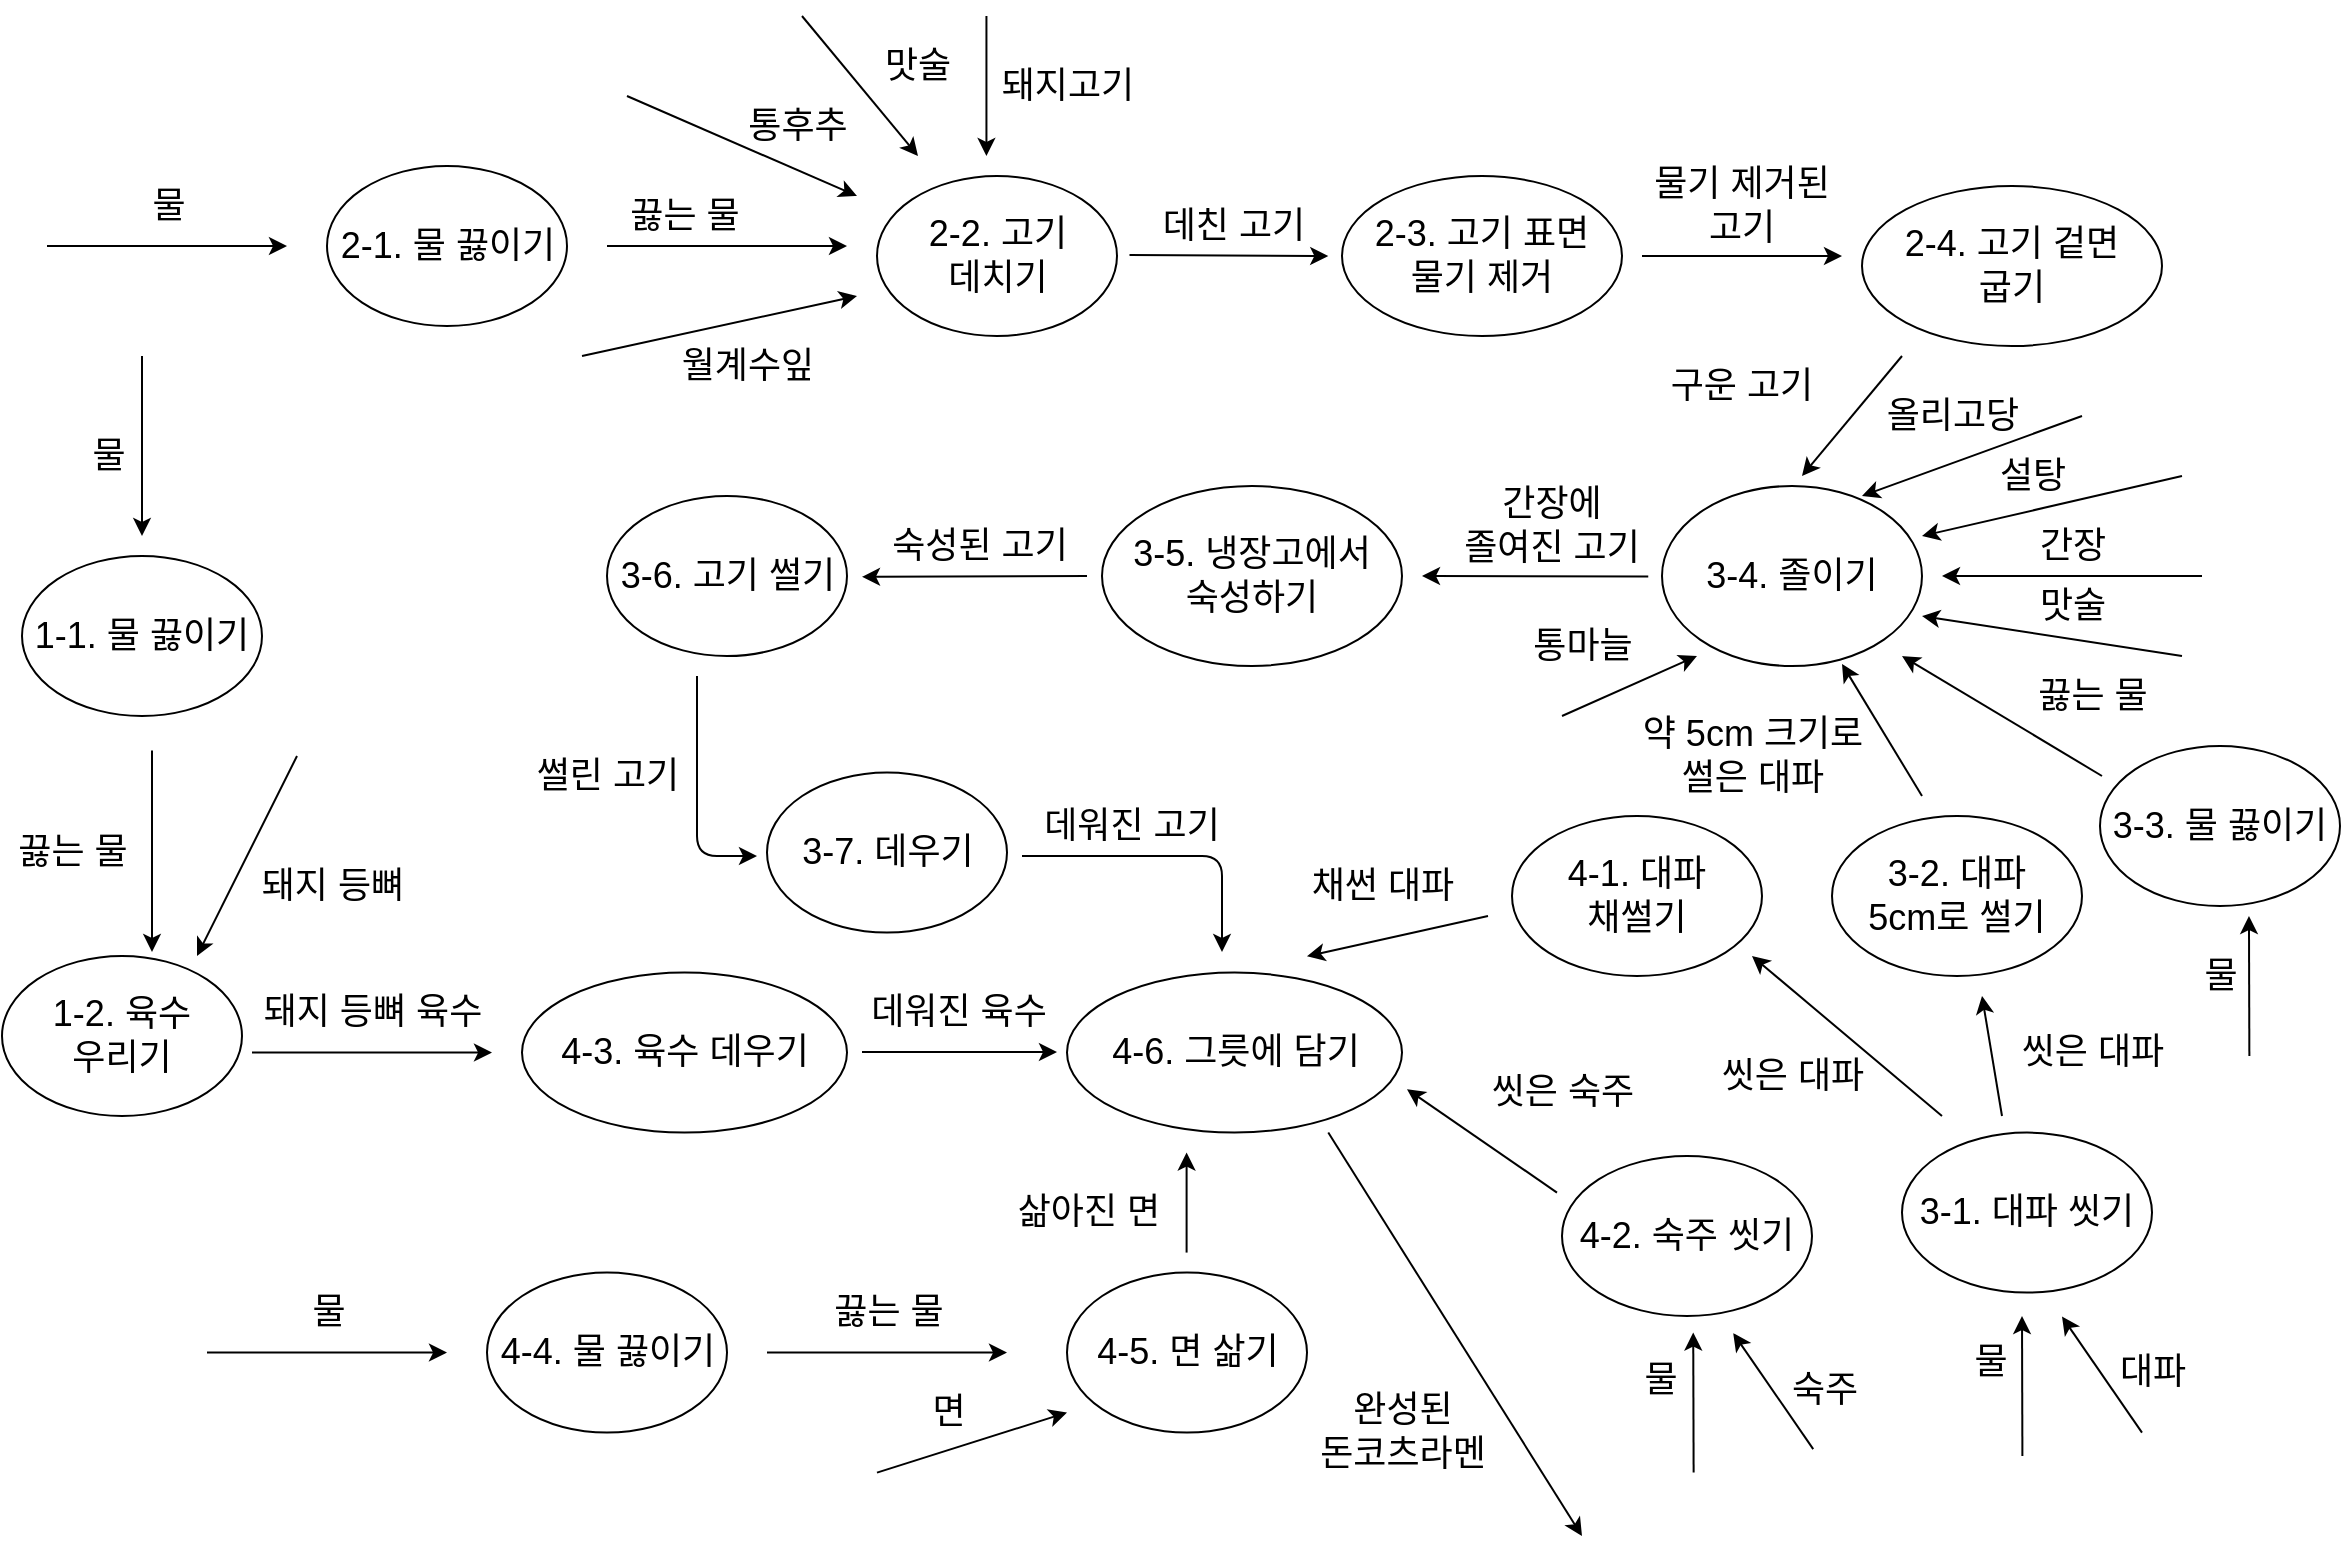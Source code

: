 <mxfile version="15.3.1" type="github">
  <diagram id="KtU2aRdOKYF484g9giqT" name="Page-1">
    <mxGraphModel dx="2483" dy="965" grid="1" gridSize="10" guides="1" tooltips="1" connect="1" arrows="1" fold="1" page="1" pageScale="1" pageWidth="1169" pageHeight="827" math="0" shadow="0">
      <root>
        <mxCell id="0" />
        <mxCell id="1" parent="0" />
        <mxCell id="4ka4wmr6u2VwpcD3s4QF-1" value="&lt;font style=&quot;font-size: 18px&quot;&gt;2-2. 고기 &lt;br&gt;데치기&lt;/font&gt;" style="ellipse;whiteSpace=wrap;html=1;" vertex="1" parent="1">
          <mxGeometry x="437.5" y="100" width="120" height="80" as="geometry" />
        </mxCell>
        <mxCell id="4ka4wmr6u2VwpcD3s4QF-2" value="&lt;font style=&quot;font-size: 18px&quot;&gt;돼지고기&lt;br&gt;&lt;/font&gt;" style="text;html=1;strokeColor=none;fillColor=none;align=center;verticalAlign=middle;whiteSpace=wrap;rounded=0;" vertex="1" parent="1">
          <mxGeometry x="492.5" y="40" width="80" height="30" as="geometry" />
        </mxCell>
        <mxCell id="4ka4wmr6u2VwpcD3s4QF-3" value="" style="endArrow=classic;html=1;" edge="1" parent="1">
          <mxGeometry width="50" height="50" relative="1" as="geometry">
            <mxPoint x="492.22" y="20" as="sourcePoint" />
            <mxPoint x="492.22" y="90" as="targetPoint" />
          </mxGeometry>
        </mxCell>
        <mxCell id="4ka4wmr6u2VwpcD3s4QF-4" value="&lt;font style=&quot;font-size: 18px&quot;&gt;2-3. 고기 표면&lt;br&gt;물기 제거&lt;br&gt;&lt;/font&gt;" style="ellipse;whiteSpace=wrap;html=1;" vertex="1" parent="1">
          <mxGeometry x="670" y="100" width="140" height="80" as="geometry" />
        </mxCell>
        <mxCell id="4ka4wmr6u2VwpcD3s4QF-8" value="&lt;font style=&quot;font-size: 18px&quot;&gt;구운 고기&lt;br&gt;&lt;/font&gt;" style="text;html=1;strokeColor=none;fillColor=none;align=center;verticalAlign=middle;whiteSpace=wrap;rounded=0;" vertex="1" parent="1">
          <mxGeometry x="790" y="190" width="160" height="30" as="geometry" />
        </mxCell>
        <mxCell id="4ka4wmr6u2VwpcD3s4QF-9" value="" style="endArrow=classic;html=1;" edge="1" parent="1">
          <mxGeometry width="50" height="50" relative="1" as="geometry">
            <mxPoint x="950" y="190" as="sourcePoint" />
            <mxPoint x="900" y="250" as="targetPoint" />
            <Array as="points" />
          </mxGeometry>
        </mxCell>
        <mxCell id="4ka4wmr6u2VwpcD3s4QF-10" value="&lt;span style=&quot;font-size: 18px&quot;&gt;3-5. 냉장고에서&lt;br&gt;숙성하기&lt;/span&gt;" style="ellipse;whiteSpace=wrap;html=1;" vertex="1" parent="1">
          <mxGeometry x="550" y="255" width="150" height="90" as="geometry" />
        </mxCell>
        <mxCell id="4ka4wmr6u2VwpcD3s4QF-13" value="&lt;font style=&quot;font-size: 18px&quot;&gt;3-4.&amp;nbsp;졸이기&lt;/font&gt;" style="ellipse;whiteSpace=wrap;html=1;" vertex="1" parent="1">
          <mxGeometry x="830" y="255" width="130" height="90" as="geometry" />
        </mxCell>
        <mxCell id="4ka4wmr6u2VwpcD3s4QF-14" value="&lt;font style=&quot;font-size: 18px&quot;&gt;간장에 &lt;br&gt;졸여진 고기&lt;br&gt;&lt;/font&gt;" style="text;html=1;strokeColor=none;fillColor=none;align=center;verticalAlign=middle;whiteSpace=wrap;rounded=0;" vertex="1" parent="1">
          <mxGeometry x="725" y="260" width="100" height="30" as="geometry" />
        </mxCell>
        <mxCell id="4ka4wmr6u2VwpcD3s4QF-15" value="" style="endArrow=classic;html=1;" edge="1" parent="1">
          <mxGeometry width="50" height="50" relative="1" as="geometry">
            <mxPoint x="823.13" y="300.29" as="sourcePoint" />
            <mxPoint x="710" y="300" as="targetPoint" />
          </mxGeometry>
        </mxCell>
        <mxCell id="4ka4wmr6u2VwpcD3s4QF-19" value="" style="endArrow=classic;html=1;" edge="1" parent="1">
          <mxGeometry width="50" height="50" relative="1" as="geometry">
            <mxPoint x="1100" y="300" as="sourcePoint" />
            <mxPoint x="970" y="300" as="targetPoint" />
          </mxGeometry>
        </mxCell>
        <mxCell id="4ka4wmr6u2VwpcD3s4QF-21" value="" style="endArrow=classic;html=1;" edge="1" parent="1">
          <mxGeometry width="50" height="50" relative="1" as="geometry">
            <mxPoint x="542.5" y="300" as="sourcePoint" />
            <mxPoint x="430" y="300.42" as="targetPoint" />
            <Array as="points" />
          </mxGeometry>
        </mxCell>
        <mxCell id="4ka4wmr6u2VwpcD3s4QF-23" value="&lt;font style=&quot;font-size: 18px&quot;&gt;숙성된 고기&lt;br&gt;&lt;/font&gt;" style="text;html=1;strokeColor=none;fillColor=none;align=center;verticalAlign=middle;whiteSpace=wrap;rounded=0;" vertex="1" parent="1">
          <mxGeometry x="409.38" y="269.5" width="160" height="30" as="geometry" />
        </mxCell>
        <mxCell id="4ka4wmr6u2VwpcD3s4QF-24" value="&lt;span style=&quot;font-size: 18px&quot;&gt;3-7. 데우기&lt;br&gt;&lt;/span&gt;" style="ellipse;whiteSpace=wrap;html=1;" vertex="1" parent="1">
          <mxGeometry x="382.5" y="398.29" width="120" height="80" as="geometry" />
        </mxCell>
        <mxCell id="4ka4wmr6u2VwpcD3s4QF-25" value="&lt;font style=&quot;font-size: 18px&quot;&gt;데워진 고기&lt;br&gt;&lt;/font&gt;" style="text;html=1;strokeColor=none;fillColor=none;align=center;verticalAlign=middle;whiteSpace=wrap;rounded=0;" vertex="1" parent="1">
          <mxGeometry x="510" y="410" width="110" height="30" as="geometry" />
        </mxCell>
        <mxCell id="4ka4wmr6u2VwpcD3s4QF-26" value="" style="endArrow=classic;html=1;" edge="1" parent="1">
          <mxGeometry width="50" height="50" relative="1" as="geometry">
            <mxPoint x="510" y="440" as="sourcePoint" />
            <mxPoint x="610" y="488" as="targetPoint" />
            <Array as="points">
              <mxPoint x="610" y="440" />
            </Array>
          </mxGeometry>
        </mxCell>
        <mxCell id="4ka4wmr6u2VwpcD3s4QF-27" value="" style="endArrow=classic;html=1;" edge="1" parent="1">
          <mxGeometry width="50" height="50" relative="1" as="geometry">
            <mxPoint x="312.5" y="60" as="sourcePoint" />
            <mxPoint x="427.5" y="110" as="targetPoint" />
          </mxGeometry>
        </mxCell>
        <mxCell id="4ka4wmr6u2VwpcD3s4QF-28" value="&lt;font style=&quot;font-size: 18px&quot;&gt;통후추&lt;/font&gt;" style="text;html=1;strokeColor=none;fillColor=none;align=center;verticalAlign=middle;whiteSpace=wrap;rounded=0;" vertex="1" parent="1">
          <mxGeometry x="362.5" y="60" width="70" height="30" as="geometry" />
        </mxCell>
        <mxCell id="4ka4wmr6u2VwpcD3s4QF-29" value="" style="endArrow=classic;html=1;" edge="1" parent="1">
          <mxGeometry width="50" height="50" relative="1" as="geometry">
            <mxPoint x="290" y="190" as="sourcePoint" />
            <mxPoint x="427.5" y="160" as="targetPoint" />
          </mxGeometry>
        </mxCell>
        <mxCell id="4ka4wmr6u2VwpcD3s4QF-30" value="&lt;font style=&quot;font-size: 18px&quot;&gt;월계수잎&lt;/font&gt;" style="text;html=1;strokeColor=none;fillColor=none;align=center;verticalAlign=middle;whiteSpace=wrap;rounded=0;" vertex="1" parent="1">
          <mxGeometry x="327.5" y="180" width="90" height="30" as="geometry" />
        </mxCell>
        <mxCell id="4ka4wmr6u2VwpcD3s4QF-31" value="" style="endArrow=classic;html=1;" edge="1" parent="1">
          <mxGeometry width="50" height="50" relative="1" as="geometry">
            <mxPoint x="400" y="20" as="sourcePoint" />
            <mxPoint x="458" y="90" as="targetPoint" />
          </mxGeometry>
        </mxCell>
        <mxCell id="4ka4wmr6u2VwpcD3s4QF-32" value="&lt;font style=&quot;font-size: 18px&quot;&gt;맛술&lt;/font&gt;" style="text;html=1;strokeColor=none;fillColor=none;align=center;verticalAlign=middle;whiteSpace=wrap;rounded=0;" vertex="1" parent="1">
          <mxGeometry x="422.5" y="30" width="70" height="30" as="geometry" />
        </mxCell>
        <mxCell id="4ka4wmr6u2VwpcD3s4QF-33" value="&lt;font style=&quot;font-size: 18px&quot;&gt;간장&lt;/font&gt;" style="text;html=1;align=center;verticalAlign=middle;resizable=0;points=[];autosize=1;strokeColor=none;fillColor=none;" vertex="1" parent="1">
          <mxGeometry x="1010" y="274.5" width="50" height="20" as="geometry" />
        </mxCell>
        <mxCell id="4ka4wmr6u2VwpcD3s4QF-34" value="" style="endArrow=classic;html=1;" edge="1" parent="1">
          <mxGeometry width="50" height="50" relative="1" as="geometry">
            <mxPoint x="1090" y="340" as="sourcePoint" />
            <mxPoint x="960" y="320" as="targetPoint" />
          </mxGeometry>
        </mxCell>
        <mxCell id="4ka4wmr6u2VwpcD3s4QF-35" value="&lt;font style=&quot;font-size: 18px&quot;&gt;맛술&lt;/font&gt;" style="text;html=1;align=center;verticalAlign=middle;resizable=0;points=[];autosize=1;strokeColor=none;fillColor=none;" vertex="1" parent="1">
          <mxGeometry x="1010" y="304.5" width="50" height="20" as="geometry" />
        </mxCell>
        <mxCell id="4ka4wmr6u2VwpcD3s4QF-36" value="" style="endArrow=classic;html=1;" edge="1" parent="1">
          <mxGeometry width="50" height="50" relative="1" as="geometry">
            <mxPoint x="1050" y="400" as="sourcePoint" />
            <mxPoint x="950" y="340" as="targetPoint" />
          </mxGeometry>
        </mxCell>
        <mxCell id="4ka4wmr6u2VwpcD3s4QF-37" value="&lt;font style=&quot;font-size: 18px&quot;&gt;끓는 물&lt;/font&gt;" style="text;html=1;align=center;verticalAlign=middle;resizable=0;points=[];autosize=1;strokeColor=none;fillColor=none;" vertex="1" parent="1">
          <mxGeometry x="1010" y="350" width="70" height="20" as="geometry" />
        </mxCell>
        <mxCell id="4ka4wmr6u2VwpcD3s4QF-41" value="&lt;font style=&quot;font-size: 18px&quot;&gt;올리고당&lt;/font&gt;" style="text;html=1;align=center;verticalAlign=middle;resizable=0;points=[];autosize=1;strokeColor=none;fillColor=none;" vertex="1" parent="1">
          <mxGeometry x="930" y="210" width="90" height="20" as="geometry" />
        </mxCell>
        <mxCell id="4ka4wmr6u2VwpcD3s4QF-42" value="" style="endArrow=classic;html=1;" edge="1" parent="1">
          <mxGeometry width="50" height="50" relative="1" as="geometry">
            <mxPoint x="1090" y="250" as="sourcePoint" />
            <mxPoint x="960" y="280" as="targetPoint" />
          </mxGeometry>
        </mxCell>
        <mxCell id="4ka4wmr6u2VwpcD3s4QF-43" value="&lt;font style=&quot;font-size: 18px&quot;&gt;설탕&lt;/font&gt;" style="text;html=1;align=center;verticalAlign=middle;resizable=0;points=[];autosize=1;strokeColor=none;fillColor=none;" vertex="1" parent="1">
          <mxGeometry x="990" y="240" width="50" height="20" as="geometry" />
        </mxCell>
        <mxCell id="4ka4wmr6u2VwpcD3s4QF-44" value="" style="endArrow=classic;html=1;" edge="1" parent="1">
          <mxGeometry width="50" height="50" relative="1" as="geometry">
            <mxPoint x="960" y="410" as="sourcePoint" />
            <mxPoint x="920" y="344" as="targetPoint" />
          </mxGeometry>
        </mxCell>
        <mxCell id="4ka4wmr6u2VwpcD3s4QF-46" value="" style="endArrow=classic;html=1;" edge="1" parent="1">
          <mxGeometry width="50" height="50" relative="1" as="geometry">
            <mxPoint x="102.5" y="688.29" as="sourcePoint" />
            <mxPoint x="222.5" y="688.29" as="targetPoint" />
          </mxGeometry>
        </mxCell>
        <mxCell id="4ka4wmr6u2VwpcD3s4QF-47" value="&lt;font style=&quot;font-size: 18px&quot;&gt;물&lt;/font&gt;" style="text;html=1;align=center;verticalAlign=middle;resizable=0;points=[];autosize=1;strokeColor=none;fillColor=none;" vertex="1" parent="1">
          <mxGeometry x="147.5" y="658.29" width="30" height="20" as="geometry" />
        </mxCell>
        <mxCell id="4ka4wmr6u2VwpcD3s4QF-48" value="&lt;span style=&quot;font-size: 18px&quot;&gt;4-4. 물 끓이기&lt;br&gt;&lt;/span&gt;" style="ellipse;whiteSpace=wrap;html=1;" vertex="1" parent="1">
          <mxGeometry x="242.5" y="648.29" width="120" height="80" as="geometry" />
        </mxCell>
        <mxCell id="4ka4wmr6u2VwpcD3s4QF-49" value="" style="endArrow=classic;html=1;" edge="1" parent="1">
          <mxGeometry width="50" height="50" relative="1" as="geometry">
            <mxPoint x="382.5" y="688.29" as="sourcePoint" />
            <mxPoint x="502.5" y="688.29" as="targetPoint" />
          </mxGeometry>
        </mxCell>
        <mxCell id="4ka4wmr6u2VwpcD3s4QF-50" value="&lt;font style=&quot;font-size: 18px&quot;&gt;끓는 물&lt;/font&gt;" style="text;html=1;align=center;verticalAlign=middle;resizable=0;points=[];autosize=1;strokeColor=none;fillColor=none;" vertex="1" parent="1">
          <mxGeometry x="407.5" y="658.29" width="70" height="20" as="geometry" />
        </mxCell>
        <mxCell id="4ka4wmr6u2VwpcD3s4QF-51" value="&lt;span style=&quot;font-size: 18px&quot;&gt;4-5. 면 삶기&lt;br&gt;&lt;/span&gt;" style="ellipse;whiteSpace=wrap;html=1;" vertex="1" parent="1">
          <mxGeometry x="532.5" y="648.29" width="120" height="80" as="geometry" />
        </mxCell>
        <mxCell id="4ka4wmr6u2VwpcD3s4QF-52" value="" style="endArrow=classic;html=1;" edge="1" parent="1">
          <mxGeometry width="50" height="50" relative="1" as="geometry">
            <mxPoint x="125" y="538.29" as="sourcePoint" />
            <mxPoint x="245" y="538.29" as="targetPoint" />
          </mxGeometry>
        </mxCell>
        <mxCell id="4ka4wmr6u2VwpcD3s4QF-53" value="&lt;font style=&quot;font-size: 18px&quot;&gt;돼지 등뼈 육수&lt;/font&gt;" style="text;html=1;align=center;verticalAlign=middle;resizable=0;points=[];autosize=1;strokeColor=none;fillColor=none;" vertex="1" parent="1">
          <mxGeometry x="120" y="508.29" width="130" height="20" as="geometry" />
        </mxCell>
        <mxCell id="4ka4wmr6u2VwpcD3s4QF-54" value="&lt;span style=&quot;font-size: 18px&quot;&gt;4-3. 육수 데우기&lt;br&gt;&lt;/span&gt;" style="ellipse;whiteSpace=wrap;html=1;" vertex="1" parent="1">
          <mxGeometry x="260" y="498.29" width="162.5" height="80" as="geometry" />
        </mxCell>
        <mxCell id="4ka4wmr6u2VwpcD3s4QF-55" value="" style="endArrow=classic;html=1;" edge="1" parent="1">
          <mxGeometry width="50" height="50" relative="1" as="geometry">
            <mxPoint x="430" y="538" as="sourcePoint" />
            <mxPoint x="527.5" y="538.0" as="targetPoint" />
          </mxGeometry>
        </mxCell>
        <mxCell id="4ka4wmr6u2VwpcD3s4QF-56" value="&lt;font style=&quot;font-size: 18px&quot;&gt;데워진 육수&lt;/font&gt;" style="text;html=1;align=center;verticalAlign=middle;resizable=0;points=[];autosize=1;strokeColor=none;fillColor=none;" vertex="1" parent="1">
          <mxGeometry x="422.5" y="508.29" width="110" height="20" as="geometry" />
        </mxCell>
        <mxCell id="4ka4wmr6u2VwpcD3s4QF-58" value="&lt;span style=&quot;font-size: 18px&quot;&gt;4-6. 그릇에 담기&lt;br&gt;&lt;/span&gt;" style="ellipse;whiteSpace=wrap;html=1;" vertex="1" parent="1">
          <mxGeometry x="532.5" y="498.29" width="167.5" height="80" as="geometry" />
        </mxCell>
        <mxCell id="4ka4wmr6u2VwpcD3s4QF-60" value="" style="endArrow=classic;html=1;" edge="1" parent="1">
          <mxGeometry width="50" height="50" relative="1" as="geometry">
            <mxPoint x="592.3" y="638.29" as="sourcePoint" />
            <mxPoint x="592.3" y="588.29" as="targetPoint" />
          </mxGeometry>
        </mxCell>
        <mxCell id="4ka4wmr6u2VwpcD3s4QF-61" value="&lt;font style=&quot;font-size: 18px&quot;&gt;삶아진 면&lt;/font&gt;" style="text;html=1;align=center;verticalAlign=middle;resizable=0;points=[];autosize=1;strokeColor=none;fillColor=none;" vertex="1" parent="1">
          <mxGeometry x="497.5" y="608.29" width="90" height="20" as="geometry" />
        </mxCell>
        <mxCell id="4ka4wmr6u2VwpcD3s4QF-62" value="" style="endArrow=classic;html=1;" edge="1" parent="1">
          <mxGeometry width="50" height="50" relative="1" as="geometry">
            <mxPoint x="437.5" y="748.29" as="sourcePoint" />
            <mxPoint x="532.5" y="718.29" as="targetPoint" />
          </mxGeometry>
        </mxCell>
        <mxCell id="4ka4wmr6u2VwpcD3s4QF-63" value="&lt;font style=&quot;font-size: 18px&quot;&gt;면&lt;/font&gt;" style="text;html=1;align=center;verticalAlign=middle;resizable=0;points=[];autosize=1;strokeColor=none;fillColor=none;" vertex="1" parent="1">
          <mxGeometry x="457.5" y="708.29" width="30" height="20" as="geometry" />
        </mxCell>
        <mxCell id="4ka4wmr6u2VwpcD3s4QF-65" value="" style="endArrow=classic;html=1;" edge="1" parent="1">
          <mxGeometry width="50" height="50" relative="1" as="geometry">
            <mxPoint x="22.5" y="135" as="sourcePoint" />
            <mxPoint x="142.5" y="135" as="targetPoint" />
          </mxGeometry>
        </mxCell>
        <mxCell id="4ka4wmr6u2VwpcD3s4QF-66" value="&lt;font style=&quot;font-size: 18px&quot;&gt;물&lt;/font&gt;" style="text;html=1;align=center;verticalAlign=middle;resizable=0;points=[];autosize=1;strokeColor=none;fillColor=none;" vertex="1" parent="1">
          <mxGeometry x="67.5" y="105" width="30" height="20" as="geometry" />
        </mxCell>
        <mxCell id="4ka4wmr6u2VwpcD3s4QF-67" value="&lt;span style=&quot;font-size: 18px&quot;&gt;2-1. 물 끓이기&lt;br&gt;&lt;/span&gt;" style="ellipse;whiteSpace=wrap;html=1;" vertex="1" parent="1">
          <mxGeometry x="162.5" y="95" width="120" height="80" as="geometry" />
        </mxCell>
        <mxCell id="4ka4wmr6u2VwpcD3s4QF-68" value="" style="endArrow=classic;html=1;" edge="1" parent="1">
          <mxGeometry width="50" height="50" relative="1" as="geometry">
            <mxPoint x="302.5" y="135" as="sourcePoint" />
            <mxPoint x="422.5" y="135" as="targetPoint" />
          </mxGeometry>
        </mxCell>
        <mxCell id="4ka4wmr6u2VwpcD3s4QF-69" value="&lt;font style=&quot;font-size: 18px&quot;&gt;끓는 물&lt;/font&gt;" style="text;html=1;align=center;verticalAlign=middle;resizable=0;points=[];autosize=1;strokeColor=none;fillColor=none;" vertex="1" parent="1">
          <mxGeometry x="306.25" y="110" width="70" height="20" as="geometry" />
        </mxCell>
        <mxCell id="4ka4wmr6u2VwpcD3s4QF-73" value="" style="endArrow=classic;html=1;" edge="1" parent="1">
          <mxGeometry width="50" height="50" relative="1" as="geometry">
            <mxPoint x="1040" y="220" as="sourcePoint" />
            <mxPoint x="930" y="260" as="targetPoint" />
          </mxGeometry>
        </mxCell>
        <mxCell id="4ka4wmr6u2VwpcD3s4QF-76" value="&lt;span style=&quot;font-size: 18px&quot;&gt;3-3. 물 끓이기&lt;br&gt;&lt;/span&gt;" style="ellipse;whiteSpace=wrap;html=1;" vertex="1" parent="1">
          <mxGeometry x="1049" y="385" width="120" height="80" as="geometry" />
        </mxCell>
        <mxCell id="4ka4wmr6u2VwpcD3s4QF-77" value="" style="endArrow=classic;html=1;" edge="1" parent="1">
          <mxGeometry width="50" height="50" relative="1" as="geometry">
            <mxPoint x="1123.68" y="540" as="sourcePoint" />
            <mxPoint x="1123.48" y="470" as="targetPoint" />
          </mxGeometry>
        </mxCell>
        <mxCell id="4ka4wmr6u2VwpcD3s4QF-78" value="&lt;font style=&quot;font-size: 18px&quot;&gt;물&lt;/font&gt;" style="text;html=1;align=center;verticalAlign=middle;resizable=0;points=[];autosize=1;strokeColor=none;fillColor=none;" vertex="1" parent="1">
          <mxGeometry x="1093.68" y="490" width="30" height="20" as="geometry" />
        </mxCell>
        <mxCell id="4ka4wmr6u2VwpcD3s4QF-79" value="&lt;font style=&quot;font-size: 18px&quot;&gt;물기 제거된 고기&lt;br&gt;&lt;/font&gt;" style="text;html=1;strokeColor=none;fillColor=none;align=center;verticalAlign=middle;whiteSpace=wrap;rounded=0;" vertex="1" parent="1">
          <mxGeometry x="820" y="100" width="100" height="30" as="geometry" />
        </mxCell>
        <mxCell id="4ka4wmr6u2VwpcD3s4QF-80" value="" style="endArrow=classic;html=1;" edge="1" parent="1">
          <mxGeometry width="50" height="50" relative="1" as="geometry">
            <mxPoint x="820" y="140" as="sourcePoint" />
            <mxPoint x="920" y="140" as="targetPoint" />
          </mxGeometry>
        </mxCell>
        <mxCell id="4ka4wmr6u2VwpcD3s4QF-81" value="&lt;font style=&quot;font-size: 18px&quot;&gt;2-4. 고기 겉면&lt;br&gt;굽기&lt;br&gt;&lt;/font&gt;" style="ellipse;whiteSpace=wrap;html=1;" vertex="1" parent="1">
          <mxGeometry x="930" y="105" width="150" height="80" as="geometry" />
        </mxCell>
        <mxCell id="4ka4wmr6u2VwpcD3s4QF-85" value="&lt;span style=&quot;font-size: 18px&quot;&gt;3-1. 대파 씻기&lt;br&gt;&lt;/span&gt;" style="ellipse;whiteSpace=wrap;html=1;" vertex="1" parent="1">
          <mxGeometry x="950" y="578.29" width="125" height="80" as="geometry" />
        </mxCell>
        <mxCell id="4ka4wmr6u2VwpcD3s4QF-86" value="" style="endArrow=classic;html=1;" edge="1" parent="1">
          <mxGeometry width="50" height="50" relative="1" as="geometry">
            <mxPoint x="1000" y="570" as="sourcePoint" />
            <mxPoint x="990" y="510" as="targetPoint" />
          </mxGeometry>
        </mxCell>
        <mxCell id="4ka4wmr6u2VwpcD3s4QF-87" value="&lt;font style=&quot;font-size: 18px&quot;&gt;씻은 대파&lt;/font&gt;" style="text;html=1;align=center;verticalAlign=middle;resizable=0;points=[];autosize=1;strokeColor=none;fillColor=none;" vertex="1" parent="1">
          <mxGeometry x="1000" y="528.29" width="90" height="20" as="geometry" />
        </mxCell>
        <mxCell id="4ka4wmr6u2VwpcD3s4QF-88" value="" style="endArrow=classic;html=1;" edge="1" parent="1">
          <mxGeometry width="50" height="50" relative="1" as="geometry">
            <mxPoint x="780" y="370" as="sourcePoint" />
            <mxPoint x="847.5" y="340" as="targetPoint" />
          </mxGeometry>
        </mxCell>
        <mxCell id="4ka4wmr6u2VwpcD3s4QF-89" value="&lt;font style=&quot;font-size: 18px&quot;&gt;통마늘&lt;/font&gt;" style="text;html=1;align=center;verticalAlign=middle;resizable=0;points=[];autosize=1;strokeColor=none;fillColor=none;" vertex="1" parent="1">
          <mxGeometry x="755" y="325.0" width="70" height="20" as="geometry" />
        </mxCell>
        <mxCell id="4ka4wmr6u2VwpcD3s4QF-91" value="" style="endArrow=classic;html=1;" edge="1" parent="1">
          <mxGeometry width="50" height="50" relative="1" as="geometry">
            <mxPoint x="1070" y="728.29" as="sourcePoint" />
            <mxPoint x="1030" y="670.29" as="targetPoint" />
          </mxGeometry>
        </mxCell>
        <mxCell id="4ka4wmr6u2VwpcD3s4QF-92" value="&lt;font style=&quot;font-size: 18px&quot;&gt;대파&lt;/font&gt;" style="text;html=1;align=center;verticalAlign=middle;resizable=0;points=[];autosize=1;strokeColor=none;fillColor=none;" vertex="1" parent="1">
          <mxGeometry x="1050" y="688.29" width="50" height="20" as="geometry" />
        </mxCell>
        <mxCell id="4ka4wmr6u2VwpcD3s4QF-93" value="" style="endArrow=classic;html=1;" edge="1" parent="1">
          <mxGeometry width="50" height="50" relative="1" as="geometry">
            <mxPoint x="663.13" y="578.29" as="sourcePoint" />
            <mxPoint x="790" y="780" as="targetPoint" />
            <Array as="points" />
          </mxGeometry>
        </mxCell>
        <mxCell id="4ka4wmr6u2VwpcD3s4QF-94" value="&lt;font style=&quot;font-size: 18px&quot;&gt;완성된 &lt;br&gt;돈코츠라멘&lt;/font&gt;" style="text;html=1;align=center;verticalAlign=middle;resizable=0;points=[];autosize=1;strokeColor=none;fillColor=none;" vertex="1" parent="1">
          <mxGeometry x="645" y="708.29" width="110" height="40" as="geometry" />
        </mxCell>
        <mxCell id="4ka4wmr6u2VwpcD3s4QF-95" value="&lt;font style=&quot;font-size: 18px&quot;&gt;데친 고기&lt;br&gt;&lt;/font&gt;" style="text;html=1;strokeColor=none;fillColor=none;align=center;verticalAlign=middle;whiteSpace=wrap;rounded=0;" vertex="1" parent="1">
          <mxGeometry x="569.38" y="110" width="93.75" height="30" as="geometry" />
        </mxCell>
        <mxCell id="4ka4wmr6u2VwpcD3s4QF-96" value="" style="endArrow=classic;html=1;entryX=1;entryY=1;entryDx=0;entryDy=0;" edge="1" parent="1" target="4ka4wmr6u2VwpcD3s4QF-95">
          <mxGeometry width="50" height="50" relative="1" as="geometry">
            <mxPoint x="563.75" y="139.5" as="sourcePoint" />
            <mxPoint x="660" y="141" as="targetPoint" />
          </mxGeometry>
        </mxCell>
        <mxCell id="4ka4wmr6u2VwpcD3s4QF-99" value="" style="endArrow=classic;html=1;" edge="1" parent="1">
          <mxGeometry width="50" height="50" relative="1" as="geometry">
            <mxPoint x="1010.2" y="740" as="sourcePoint" />
            <mxPoint x="1010.0" y="670" as="targetPoint" />
          </mxGeometry>
        </mxCell>
        <mxCell id="4ka4wmr6u2VwpcD3s4QF-100" value="&lt;font style=&quot;font-size: 18px&quot;&gt;물&lt;/font&gt;" style="text;html=1;align=center;verticalAlign=middle;resizable=0;points=[];autosize=1;strokeColor=none;fillColor=none;" vertex="1" parent="1">
          <mxGeometry x="978.77" y="683.29" width="30" height="20" as="geometry" />
        </mxCell>
        <mxCell id="4ka4wmr6u2VwpcD3s4QF-101" value="&lt;span style=&quot;font-size: 18px&quot;&gt;3-2. 대파 &lt;br&gt;5cm로 썰기&lt;br&gt;&lt;/span&gt;" style="ellipse;whiteSpace=wrap;html=1;" vertex="1" parent="1">
          <mxGeometry x="915" y="420.0" width="125" height="80" as="geometry" />
        </mxCell>
        <mxCell id="4ka4wmr6u2VwpcD3s4QF-102" value="&lt;span style=&quot;font-size: 18px&quot;&gt;약 5cm 크기로&lt;br&gt;썰은 대파&lt;/span&gt;" style="text;html=1;align=center;verticalAlign=middle;resizable=0;points=[];autosize=1;strokeColor=none;fillColor=none;" vertex="1" parent="1">
          <mxGeometry x="810" y="370.0" width="130" height="40" as="geometry" />
        </mxCell>
        <mxCell id="4ka4wmr6u2VwpcD3s4QF-103" value="&lt;span style=&quot;font-size: 18px&quot;&gt;3-6. 고기 썰기&lt;br&gt;&lt;/span&gt;" style="ellipse;whiteSpace=wrap;html=1;" vertex="1" parent="1">
          <mxGeometry x="302.5" y="260" width="120" height="80" as="geometry" />
        </mxCell>
        <mxCell id="4ka4wmr6u2VwpcD3s4QF-104" value="" style="endArrow=classic;html=1;" edge="1" parent="1">
          <mxGeometry width="50" height="50" relative="1" as="geometry">
            <mxPoint x="347.5" y="350" as="sourcePoint" />
            <mxPoint x="377.5" y="440" as="targetPoint" />
            <Array as="points">
              <mxPoint x="347.5" y="440" />
            </Array>
          </mxGeometry>
        </mxCell>
        <mxCell id="4ka4wmr6u2VwpcD3s4QF-105" value="&lt;font style=&quot;font-size: 18px&quot;&gt;썰린 고기&lt;br&gt;&lt;/font&gt;" style="text;html=1;strokeColor=none;fillColor=none;align=center;verticalAlign=middle;whiteSpace=wrap;rounded=0;" vertex="1" parent="1">
          <mxGeometry x="222.5" y="385" width="160" height="30" as="geometry" />
        </mxCell>
        <mxCell id="4ka4wmr6u2VwpcD3s4QF-106" value="" style="endArrow=classic;html=1;" edge="1" parent="1">
          <mxGeometry width="50" height="50" relative="1" as="geometry">
            <mxPoint x="777.5" y="608.29" as="sourcePoint" />
            <mxPoint x="702.5" y="556.58" as="targetPoint" />
          </mxGeometry>
        </mxCell>
        <mxCell id="4ka4wmr6u2VwpcD3s4QF-107" value="&lt;font style=&quot;font-size: 18px&quot;&gt;씻은 숙주&lt;br&gt;&lt;/font&gt;" style="text;html=1;align=center;verticalAlign=middle;resizable=0;points=[];autosize=1;strokeColor=none;fillColor=none;" vertex="1" parent="1">
          <mxGeometry x="735" y="548.29" width="90" height="20" as="geometry" />
        </mxCell>
        <mxCell id="4ka4wmr6u2VwpcD3s4QF-108" value="" style="endArrow=classic;html=1;" edge="1" parent="1">
          <mxGeometry width="50" height="50" relative="1" as="geometry">
            <mxPoint x="743" y="470" as="sourcePoint" />
            <mxPoint x="652.5" y="490.15" as="targetPoint" />
          </mxGeometry>
        </mxCell>
        <mxCell id="4ka4wmr6u2VwpcD3s4QF-109" value="&lt;font style=&quot;font-size: 18px&quot;&gt;채썬 대파&lt;/font&gt;" style="text;html=1;align=center;verticalAlign=middle;resizable=0;points=[];autosize=1;strokeColor=none;fillColor=none;" vertex="1" parent="1">
          <mxGeometry x="645" y="445.0" width="90" height="20" as="geometry" />
        </mxCell>
        <mxCell id="4ka4wmr6u2VwpcD3s4QF-110" value="" style="endArrow=classic;html=1;" edge="1" parent="1">
          <mxGeometry width="50" height="50" relative="1" as="geometry">
            <mxPoint x="75" y="387.29" as="sourcePoint" />
            <mxPoint x="75" y="488" as="targetPoint" />
          </mxGeometry>
        </mxCell>
        <mxCell id="4ka4wmr6u2VwpcD3s4QF-111" value="&lt;font style=&quot;font-size: 18px&quot;&gt;끓는 물&lt;/font&gt;" style="text;html=1;align=center;verticalAlign=middle;resizable=0;points=[];autosize=1;strokeColor=none;fillColor=none;" vertex="1" parent="1">
          <mxGeometry y="428.29" width="70" height="20" as="geometry" />
        </mxCell>
        <mxCell id="4ka4wmr6u2VwpcD3s4QF-112" value="&lt;span style=&quot;font-size: 18px&quot;&gt;1-2. 육수 &lt;br&gt;우리기&lt;br&gt;&lt;/span&gt;" style="ellipse;whiteSpace=wrap;html=1;" vertex="1" parent="1">
          <mxGeometry y="490" width="120" height="80" as="geometry" />
        </mxCell>
        <mxCell id="4ka4wmr6u2VwpcD3s4QF-113" value="" style="endArrow=classic;html=1;" edge="1" parent="1">
          <mxGeometry width="50" height="50" relative="1" as="geometry">
            <mxPoint x="147.5" y="390" as="sourcePoint" />
            <mxPoint x="97.5" y="490" as="targetPoint" />
          </mxGeometry>
        </mxCell>
        <mxCell id="4ka4wmr6u2VwpcD3s4QF-114" value="&lt;font style=&quot;font-size: 18px&quot;&gt;돼지 등뼈&lt;/font&gt;" style="text;html=1;align=center;verticalAlign=middle;resizable=0;points=[];autosize=1;strokeColor=none;fillColor=none;" vertex="1" parent="1">
          <mxGeometry x="120" y="445" width="90" height="20" as="geometry" />
        </mxCell>
        <mxCell id="4ka4wmr6u2VwpcD3s4QF-116" value="&lt;span style=&quot;font-size: 18px&quot;&gt;1-1. 물 끓이기&lt;br&gt;&lt;/span&gt;" style="ellipse;whiteSpace=wrap;html=1;" vertex="1" parent="1">
          <mxGeometry x="10" y="290" width="120" height="80" as="geometry" />
        </mxCell>
        <mxCell id="4ka4wmr6u2VwpcD3s4QF-117" value="" style="endArrow=classic;html=1;" edge="1" parent="1">
          <mxGeometry width="50" height="50" relative="1" as="geometry">
            <mxPoint x="70" y="190" as="sourcePoint" />
            <mxPoint x="70" y="280" as="targetPoint" />
          </mxGeometry>
        </mxCell>
        <mxCell id="4ka4wmr6u2VwpcD3s4QF-118" value="&lt;font style=&quot;font-size: 18px&quot;&gt;물&lt;/font&gt;" style="text;html=1;align=center;verticalAlign=middle;resizable=0;points=[];autosize=1;strokeColor=none;fillColor=none;" vertex="1" parent="1">
          <mxGeometry x="37.5" y="230" width="30" height="20" as="geometry" />
        </mxCell>
        <mxCell id="4ka4wmr6u2VwpcD3s4QF-119" value="&lt;span style=&quot;font-size: 18px&quot;&gt;4-1. 대파 &lt;br&gt;채썰기&lt;br&gt;&lt;/span&gt;" style="ellipse;whiteSpace=wrap;html=1;" vertex="1" parent="1">
          <mxGeometry x="755" y="420.0" width="125" height="80" as="geometry" />
        </mxCell>
        <mxCell id="4ka4wmr6u2VwpcD3s4QF-120" value="" style="endArrow=classic;html=1;" edge="1" parent="1">
          <mxGeometry width="50" height="50" relative="1" as="geometry">
            <mxPoint x="970" y="570" as="sourcePoint" />
            <mxPoint x="875" y="490" as="targetPoint" />
          </mxGeometry>
        </mxCell>
        <mxCell id="4ka4wmr6u2VwpcD3s4QF-121" value="&lt;font style=&quot;font-size: 18px&quot;&gt;씻은 대파&lt;/font&gt;" style="text;html=1;align=center;verticalAlign=middle;resizable=0;points=[];autosize=1;strokeColor=none;fillColor=none;" vertex="1" parent="1">
          <mxGeometry x="850" y="540" width="90" height="20" as="geometry" />
        </mxCell>
        <mxCell id="4ka4wmr6u2VwpcD3s4QF-124" value="&lt;span style=&quot;font-size: 18px&quot;&gt;4-2. 숙주 씻기&lt;br&gt;&lt;/span&gt;" style="ellipse;whiteSpace=wrap;html=1;" vertex="1" parent="1">
          <mxGeometry x="780" y="590" width="125" height="80" as="geometry" />
        </mxCell>
        <mxCell id="4ka4wmr6u2VwpcD3s4QF-125" value="" style="endArrow=classic;html=1;" edge="1" parent="1">
          <mxGeometry width="50" height="50" relative="1" as="geometry">
            <mxPoint x="905.61" y="736.58" as="sourcePoint" />
            <mxPoint x="865.61" y="678.58" as="targetPoint" />
          </mxGeometry>
        </mxCell>
        <mxCell id="4ka4wmr6u2VwpcD3s4QF-126" value="&lt;span style=&quot;font-size: 18px&quot;&gt;숙주&lt;/span&gt;" style="text;html=1;align=center;verticalAlign=middle;resizable=0;points=[];autosize=1;strokeColor=none;fillColor=none;" vertex="1" parent="1">
          <mxGeometry x="885.61" y="696.58" width="50" height="20" as="geometry" />
        </mxCell>
        <mxCell id="4ka4wmr6u2VwpcD3s4QF-127" value="" style="endArrow=classic;html=1;" edge="1" parent="1">
          <mxGeometry width="50" height="50" relative="1" as="geometry">
            <mxPoint x="845.81" y="748.29" as="sourcePoint" />
            <mxPoint x="845.61" y="678.29" as="targetPoint" />
          </mxGeometry>
        </mxCell>
        <mxCell id="4ka4wmr6u2VwpcD3s4QF-128" value="&lt;font style=&quot;font-size: 18px&quot;&gt;물&lt;/font&gt;" style="text;html=1;align=center;verticalAlign=middle;resizable=0;points=[];autosize=1;strokeColor=none;fillColor=none;" vertex="1" parent="1">
          <mxGeometry x="814.38" y="691.58" width="30" height="20" as="geometry" />
        </mxCell>
      </root>
    </mxGraphModel>
  </diagram>
</mxfile>
